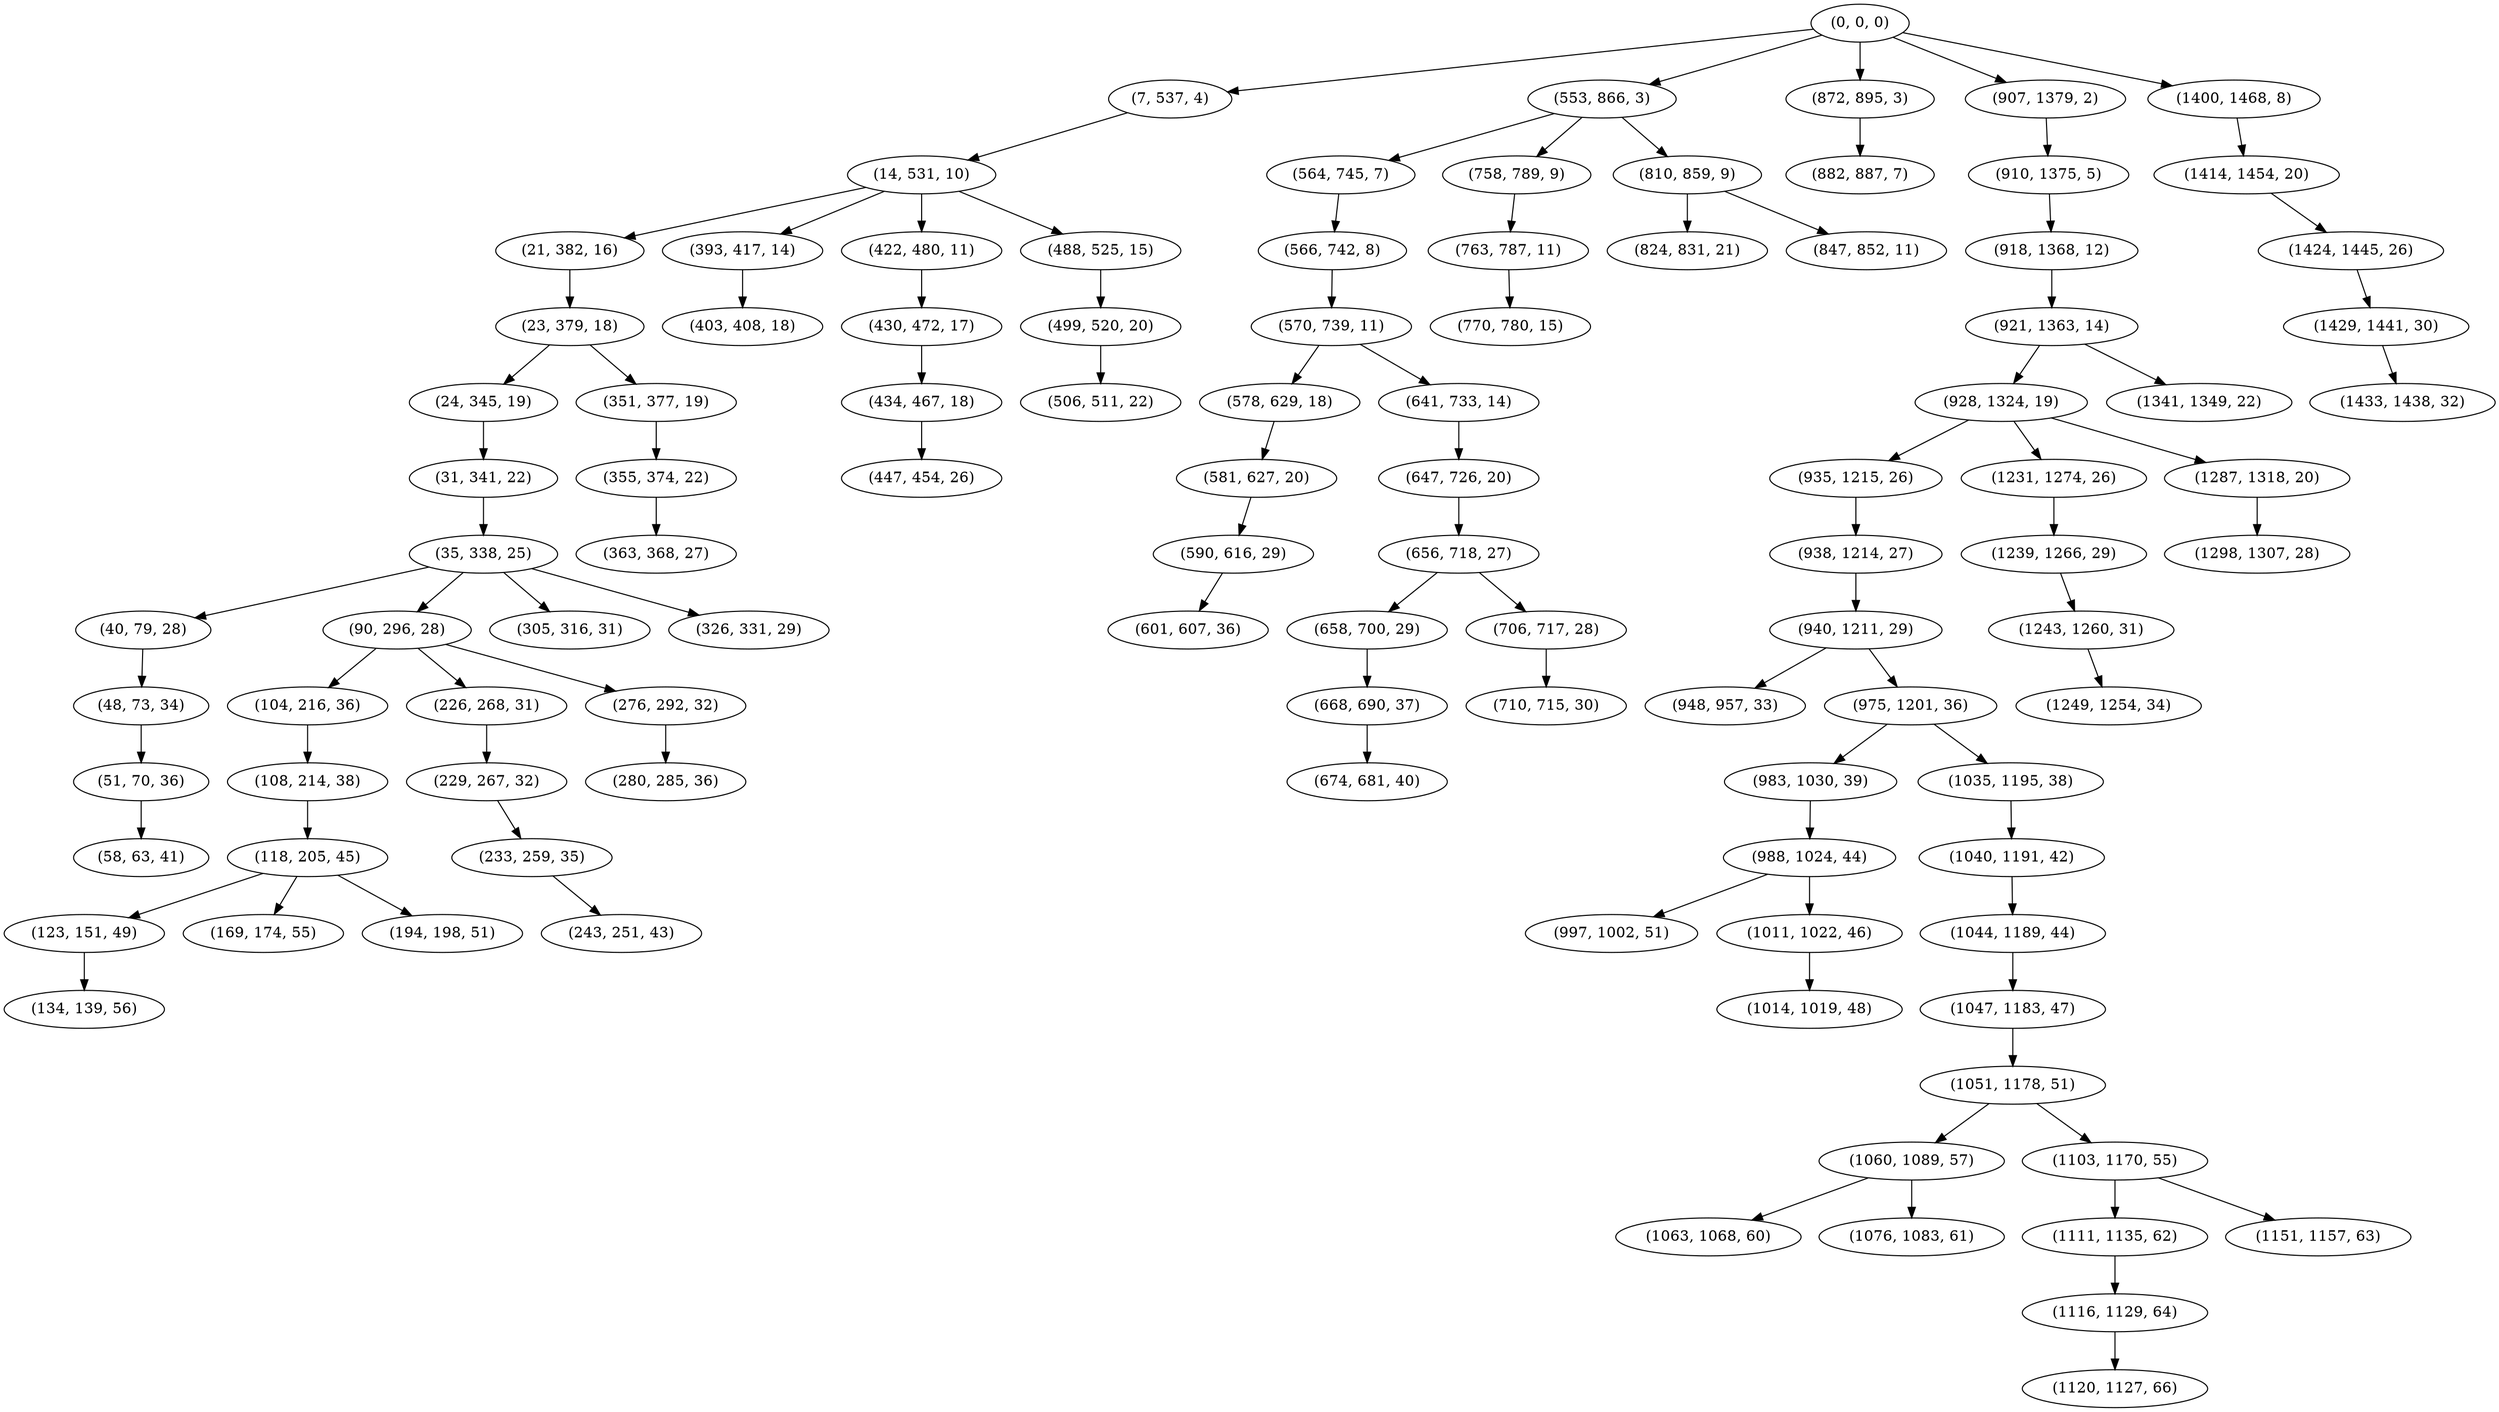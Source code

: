 digraph tree {
    "(0, 0, 0)";
    "(7, 537, 4)";
    "(14, 531, 10)";
    "(21, 382, 16)";
    "(23, 379, 18)";
    "(24, 345, 19)";
    "(31, 341, 22)";
    "(35, 338, 25)";
    "(40, 79, 28)";
    "(48, 73, 34)";
    "(51, 70, 36)";
    "(58, 63, 41)";
    "(90, 296, 28)";
    "(104, 216, 36)";
    "(108, 214, 38)";
    "(118, 205, 45)";
    "(123, 151, 49)";
    "(134, 139, 56)";
    "(169, 174, 55)";
    "(194, 198, 51)";
    "(226, 268, 31)";
    "(229, 267, 32)";
    "(233, 259, 35)";
    "(243, 251, 43)";
    "(276, 292, 32)";
    "(280, 285, 36)";
    "(305, 316, 31)";
    "(326, 331, 29)";
    "(351, 377, 19)";
    "(355, 374, 22)";
    "(363, 368, 27)";
    "(393, 417, 14)";
    "(403, 408, 18)";
    "(422, 480, 11)";
    "(430, 472, 17)";
    "(434, 467, 18)";
    "(447, 454, 26)";
    "(488, 525, 15)";
    "(499, 520, 20)";
    "(506, 511, 22)";
    "(553, 866, 3)";
    "(564, 745, 7)";
    "(566, 742, 8)";
    "(570, 739, 11)";
    "(578, 629, 18)";
    "(581, 627, 20)";
    "(590, 616, 29)";
    "(601, 607, 36)";
    "(641, 733, 14)";
    "(647, 726, 20)";
    "(656, 718, 27)";
    "(658, 700, 29)";
    "(668, 690, 37)";
    "(674, 681, 40)";
    "(706, 717, 28)";
    "(710, 715, 30)";
    "(758, 789, 9)";
    "(763, 787, 11)";
    "(770, 780, 15)";
    "(810, 859, 9)";
    "(824, 831, 21)";
    "(847, 852, 11)";
    "(872, 895, 3)";
    "(882, 887, 7)";
    "(907, 1379, 2)";
    "(910, 1375, 5)";
    "(918, 1368, 12)";
    "(921, 1363, 14)";
    "(928, 1324, 19)";
    "(935, 1215, 26)";
    "(938, 1214, 27)";
    "(940, 1211, 29)";
    "(948, 957, 33)";
    "(975, 1201, 36)";
    "(983, 1030, 39)";
    "(988, 1024, 44)";
    "(997, 1002, 51)";
    "(1011, 1022, 46)";
    "(1014, 1019, 48)";
    "(1035, 1195, 38)";
    "(1040, 1191, 42)";
    "(1044, 1189, 44)";
    "(1047, 1183, 47)";
    "(1051, 1178, 51)";
    "(1060, 1089, 57)";
    "(1063, 1068, 60)";
    "(1076, 1083, 61)";
    "(1103, 1170, 55)";
    "(1111, 1135, 62)";
    "(1116, 1129, 64)";
    "(1120, 1127, 66)";
    "(1151, 1157, 63)";
    "(1231, 1274, 26)";
    "(1239, 1266, 29)";
    "(1243, 1260, 31)";
    "(1249, 1254, 34)";
    "(1287, 1318, 20)";
    "(1298, 1307, 28)";
    "(1341, 1349, 22)";
    "(1400, 1468, 8)";
    "(1414, 1454, 20)";
    "(1424, 1445, 26)";
    "(1429, 1441, 30)";
    "(1433, 1438, 32)";
    "(0, 0, 0)" -> "(7, 537, 4)";
    "(0, 0, 0)" -> "(553, 866, 3)";
    "(0, 0, 0)" -> "(872, 895, 3)";
    "(0, 0, 0)" -> "(907, 1379, 2)";
    "(0, 0, 0)" -> "(1400, 1468, 8)";
    "(7, 537, 4)" -> "(14, 531, 10)";
    "(14, 531, 10)" -> "(21, 382, 16)";
    "(14, 531, 10)" -> "(393, 417, 14)";
    "(14, 531, 10)" -> "(422, 480, 11)";
    "(14, 531, 10)" -> "(488, 525, 15)";
    "(21, 382, 16)" -> "(23, 379, 18)";
    "(23, 379, 18)" -> "(24, 345, 19)";
    "(23, 379, 18)" -> "(351, 377, 19)";
    "(24, 345, 19)" -> "(31, 341, 22)";
    "(31, 341, 22)" -> "(35, 338, 25)";
    "(35, 338, 25)" -> "(40, 79, 28)";
    "(35, 338, 25)" -> "(90, 296, 28)";
    "(35, 338, 25)" -> "(305, 316, 31)";
    "(35, 338, 25)" -> "(326, 331, 29)";
    "(40, 79, 28)" -> "(48, 73, 34)";
    "(48, 73, 34)" -> "(51, 70, 36)";
    "(51, 70, 36)" -> "(58, 63, 41)";
    "(90, 296, 28)" -> "(104, 216, 36)";
    "(90, 296, 28)" -> "(226, 268, 31)";
    "(90, 296, 28)" -> "(276, 292, 32)";
    "(104, 216, 36)" -> "(108, 214, 38)";
    "(108, 214, 38)" -> "(118, 205, 45)";
    "(118, 205, 45)" -> "(123, 151, 49)";
    "(118, 205, 45)" -> "(169, 174, 55)";
    "(118, 205, 45)" -> "(194, 198, 51)";
    "(123, 151, 49)" -> "(134, 139, 56)";
    "(226, 268, 31)" -> "(229, 267, 32)";
    "(229, 267, 32)" -> "(233, 259, 35)";
    "(233, 259, 35)" -> "(243, 251, 43)";
    "(276, 292, 32)" -> "(280, 285, 36)";
    "(351, 377, 19)" -> "(355, 374, 22)";
    "(355, 374, 22)" -> "(363, 368, 27)";
    "(393, 417, 14)" -> "(403, 408, 18)";
    "(422, 480, 11)" -> "(430, 472, 17)";
    "(430, 472, 17)" -> "(434, 467, 18)";
    "(434, 467, 18)" -> "(447, 454, 26)";
    "(488, 525, 15)" -> "(499, 520, 20)";
    "(499, 520, 20)" -> "(506, 511, 22)";
    "(553, 866, 3)" -> "(564, 745, 7)";
    "(553, 866, 3)" -> "(758, 789, 9)";
    "(553, 866, 3)" -> "(810, 859, 9)";
    "(564, 745, 7)" -> "(566, 742, 8)";
    "(566, 742, 8)" -> "(570, 739, 11)";
    "(570, 739, 11)" -> "(578, 629, 18)";
    "(570, 739, 11)" -> "(641, 733, 14)";
    "(578, 629, 18)" -> "(581, 627, 20)";
    "(581, 627, 20)" -> "(590, 616, 29)";
    "(590, 616, 29)" -> "(601, 607, 36)";
    "(641, 733, 14)" -> "(647, 726, 20)";
    "(647, 726, 20)" -> "(656, 718, 27)";
    "(656, 718, 27)" -> "(658, 700, 29)";
    "(656, 718, 27)" -> "(706, 717, 28)";
    "(658, 700, 29)" -> "(668, 690, 37)";
    "(668, 690, 37)" -> "(674, 681, 40)";
    "(706, 717, 28)" -> "(710, 715, 30)";
    "(758, 789, 9)" -> "(763, 787, 11)";
    "(763, 787, 11)" -> "(770, 780, 15)";
    "(810, 859, 9)" -> "(824, 831, 21)";
    "(810, 859, 9)" -> "(847, 852, 11)";
    "(872, 895, 3)" -> "(882, 887, 7)";
    "(907, 1379, 2)" -> "(910, 1375, 5)";
    "(910, 1375, 5)" -> "(918, 1368, 12)";
    "(918, 1368, 12)" -> "(921, 1363, 14)";
    "(921, 1363, 14)" -> "(928, 1324, 19)";
    "(921, 1363, 14)" -> "(1341, 1349, 22)";
    "(928, 1324, 19)" -> "(935, 1215, 26)";
    "(928, 1324, 19)" -> "(1231, 1274, 26)";
    "(928, 1324, 19)" -> "(1287, 1318, 20)";
    "(935, 1215, 26)" -> "(938, 1214, 27)";
    "(938, 1214, 27)" -> "(940, 1211, 29)";
    "(940, 1211, 29)" -> "(948, 957, 33)";
    "(940, 1211, 29)" -> "(975, 1201, 36)";
    "(975, 1201, 36)" -> "(983, 1030, 39)";
    "(975, 1201, 36)" -> "(1035, 1195, 38)";
    "(983, 1030, 39)" -> "(988, 1024, 44)";
    "(988, 1024, 44)" -> "(997, 1002, 51)";
    "(988, 1024, 44)" -> "(1011, 1022, 46)";
    "(1011, 1022, 46)" -> "(1014, 1019, 48)";
    "(1035, 1195, 38)" -> "(1040, 1191, 42)";
    "(1040, 1191, 42)" -> "(1044, 1189, 44)";
    "(1044, 1189, 44)" -> "(1047, 1183, 47)";
    "(1047, 1183, 47)" -> "(1051, 1178, 51)";
    "(1051, 1178, 51)" -> "(1060, 1089, 57)";
    "(1051, 1178, 51)" -> "(1103, 1170, 55)";
    "(1060, 1089, 57)" -> "(1063, 1068, 60)";
    "(1060, 1089, 57)" -> "(1076, 1083, 61)";
    "(1103, 1170, 55)" -> "(1111, 1135, 62)";
    "(1103, 1170, 55)" -> "(1151, 1157, 63)";
    "(1111, 1135, 62)" -> "(1116, 1129, 64)";
    "(1116, 1129, 64)" -> "(1120, 1127, 66)";
    "(1231, 1274, 26)" -> "(1239, 1266, 29)";
    "(1239, 1266, 29)" -> "(1243, 1260, 31)";
    "(1243, 1260, 31)" -> "(1249, 1254, 34)";
    "(1287, 1318, 20)" -> "(1298, 1307, 28)";
    "(1400, 1468, 8)" -> "(1414, 1454, 20)";
    "(1414, 1454, 20)" -> "(1424, 1445, 26)";
    "(1424, 1445, 26)" -> "(1429, 1441, 30)";
    "(1429, 1441, 30)" -> "(1433, 1438, 32)";
}
